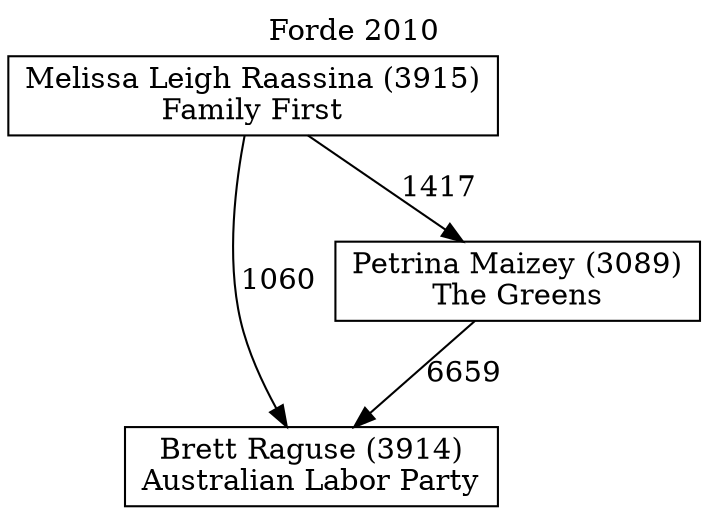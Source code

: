 // House preference flow
digraph "Brett Raguse (3914)_Forde_2010" {
	graph [label="Forde 2010" labelloc=t mclimit=10]
	node [shape=box]
	"Brett Raguse (3914)" [label="Brett Raguse (3914)
Australian Labor Party"]
	"Petrina Maizey (3089)" [label="Petrina Maizey (3089)
The Greens"]
	"Melissa Leigh Raassina (3915)" [label="Melissa Leigh Raassina (3915)
Family First"]
	"Petrina Maizey (3089)" -> "Brett Raguse (3914)" [label=6659]
	"Melissa Leigh Raassina (3915)" -> "Petrina Maizey (3089)" [label=1417]
	"Melissa Leigh Raassina (3915)" -> "Brett Raguse (3914)" [label=1060]
}
